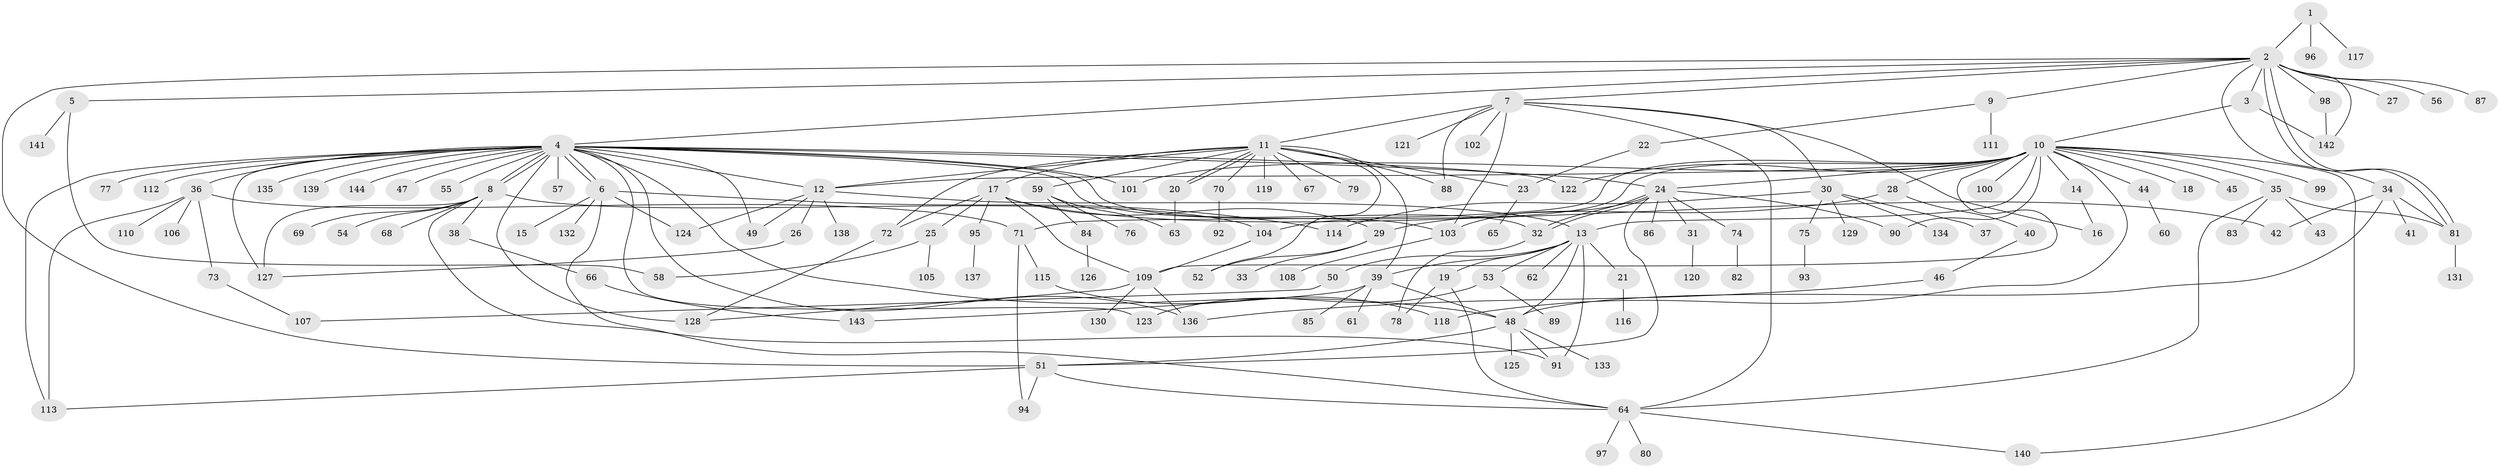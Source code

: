 // Generated by graph-tools (version 1.1) at 2025/26/03/09/25 03:26:02]
// undirected, 144 vertices, 205 edges
graph export_dot {
graph [start="1"]
  node [color=gray90,style=filled];
  1;
  2;
  3;
  4;
  5;
  6;
  7;
  8;
  9;
  10;
  11;
  12;
  13;
  14;
  15;
  16;
  17;
  18;
  19;
  20;
  21;
  22;
  23;
  24;
  25;
  26;
  27;
  28;
  29;
  30;
  31;
  32;
  33;
  34;
  35;
  36;
  37;
  38;
  39;
  40;
  41;
  42;
  43;
  44;
  45;
  46;
  47;
  48;
  49;
  50;
  51;
  52;
  53;
  54;
  55;
  56;
  57;
  58;
  59;
  60;
  61;
  62;
  63;
  64;
  65;
  66;
  67;
  68;
  69;
  70;
  71;
  72;
  73;
  74;
  75;
  76;
  77;
  78;
  79;
  80;
  81;
  82;
  83;
  84;
  85;
  86;
  87;
  88;
  89;
  90;
  91;
  92;
  93;
  94;
  95;
  96;
  97;
  98;
  99;
  100;
  101;
  102;
  103;
  104;
  105;
  106;
  107;
  108;
  109;
  110;
  111;
  112;
  113;
  114;
  115;
  116;
  117;
  118;
  119;
  120;
  121;
  122;
  123;
  124;
  125;
  126;
  127;
  128;
  129;
  130;
  131;
  132;
  133;
  134;
  135;
  136;
  137;
  138;
  139;
  140;
  141;
  142;
  143;
  144;
  1 -- 2;
  1 -- 96;
  1 -- 117;
  2 -- 3;
  2 -- 4;
  2 -- 5;
  2 -- 7;
  2 -- 9;
  2 -- 27;
  2 -- 34;
  2 -- 51;
  2 -- 56;
  2 -- 81;
  2 -- 81;
  2 -- 87;
  2 -- 98;
  2 -- 142;
  3 -- 10;
  3 -- 142;
  4 -- 6;
  4 -- 6;
  4 -- 8;
  4 -- 8;
  4 -- 12;
  4 -- 24;
  4 -- 32;
  4 -- 36;
  4 -- 47;
  4 -- 48;
  4 -- 49;
  4 -- 55;
  4 -- 57;
  4 -- 77;
  4 -- 101;
  4 -- 103;
  4 -- 112;
  4 -- 113;
  4 -- 122;
  4 -- 123;
  4 -- 127;
  4 -- 128;
  4 -- 135;
  4 -- 136;
  4 -- 139;
  4 -- 144;
  5 -- 58;
  5 -- 141;
  6 -- 15;
  6 -- 64;
  6 -- 114;
  6 -- 124;
  6 -- 132;
  7 -- 11;
  7 -- 16;
  7 -- 30;
  7 -- 64;
  7 -- 88;
  7 -- 102;
  7 -- 103;
  7 -- 121;
  8 -- 38;
  8 -- 54;
  8 -- 68;
  8 -- 69;
  8 -- 91;
  8 -- 104;
  8 -- 127;
  9 -- 22;
  9 -- 111;
  10 -- 12;
  10 -- 13;
  10 -- 14;
  10 -- 18;
  10 -- 24;
  10 -- 28;
  10 -- 35;
  10 -- 44;
  10 -- 45;
  10 -- 71;
  10 -- 90;
  10 -- 99;
  10 -- 100;
  10 -- 101;
  10 -- 104;
  10 -- 109;
  10 -- 118;
  10 -- 122;
  10 -- 140;
  11 -- 12;
  11 -- 17;
  11 -- 20;
  11 -- 20;
  11 -- 23;
  11 -- 39;
  11 -- 52;
  11 -- 59;
  11 -- 67;
  11 -- 70;
  11 -- 72;
  11 -- 79;
  11 -- 88;
  11 -- 119;
  12 -- 13;
  12 -- 26;
  12 -- 49;
  12 -- 124;
  12 -- 138;
  13 -- 19;
  13 -- 21;
  13 -- 39;
  13 -- 48;
  13 -- 50;
  13 -- 53;
  13 -- 62;
  13 -- 91;
  14 -- 16;
  17 -- 25;
  17 -- 29;
  17 -- 42;
  17 -- 72;
  17 -- 95;
  17 -- 109;
  19 -- 64;
  19 -- 78;
  20 -- 63;
  21 -- 116;
  22 -- 23;
  23 -- 65;
  24 -- 31;
  24 -- 32;
  24 -- 32;
  24 -- 51;
  24 -- 74;
  24 -- 86;
  24 -- 90;
  24 -- 103;
  25 -- 58;
  25 -- 105;
  26 -- 127;
  28 -- 29;
  28 -- 40;
  29 -- 33;
  29 -- 52;
  30 -- 37;
  30 -- 75;
  30 -- 114;
  30 -- 129;
  30 -- 134;
  31 -- 120;
  32 -- 78;
  34 -- 41;
  34 -- 42;
  34 -- 48;
  34 -- 81;
  35 -- 43;
  35 -- 64;
  35 -- 81;
  35 -- 83;
  36 -- 71;
  36 -- 73;
  36 -- 106;
  36 -- 110;
  36 -- 113;
  38 -- 66;
  39 -- 48;
  39 -- 61;
  39 -- 85;
  39 -- 143;
  40 -- 46;
  44 -- 60;
  46 -- 136;
  48 -- 51;
  48 -- 91;
  48 -- 125;
  48 -- 133;
  50 -- 107;
  51 -- 64;
  51 -- 94;
  51 -- 113;
  53 -- 89;
  53 -- 123;
  59 -- 63;
  59 -- 76;
  59 -- 84;
  64 -- 80;
  64 -- 97;
  64 -- 140;
  66 -- 143;
  70 -- 92;
  71 -- 94;
  71 -- 115;
  72 -- 128;
  73 -- 107;
  74 -- 82;
  75 -- 93;
  81 -- 131;
  84 -- 126;
  95 -- 137;
  98 -- 142;
  103 -- 108;
  104 -- 109;
  109 -- 128;
  109 -- 130;
  109 -- 136;
  115 -- 118;
}
